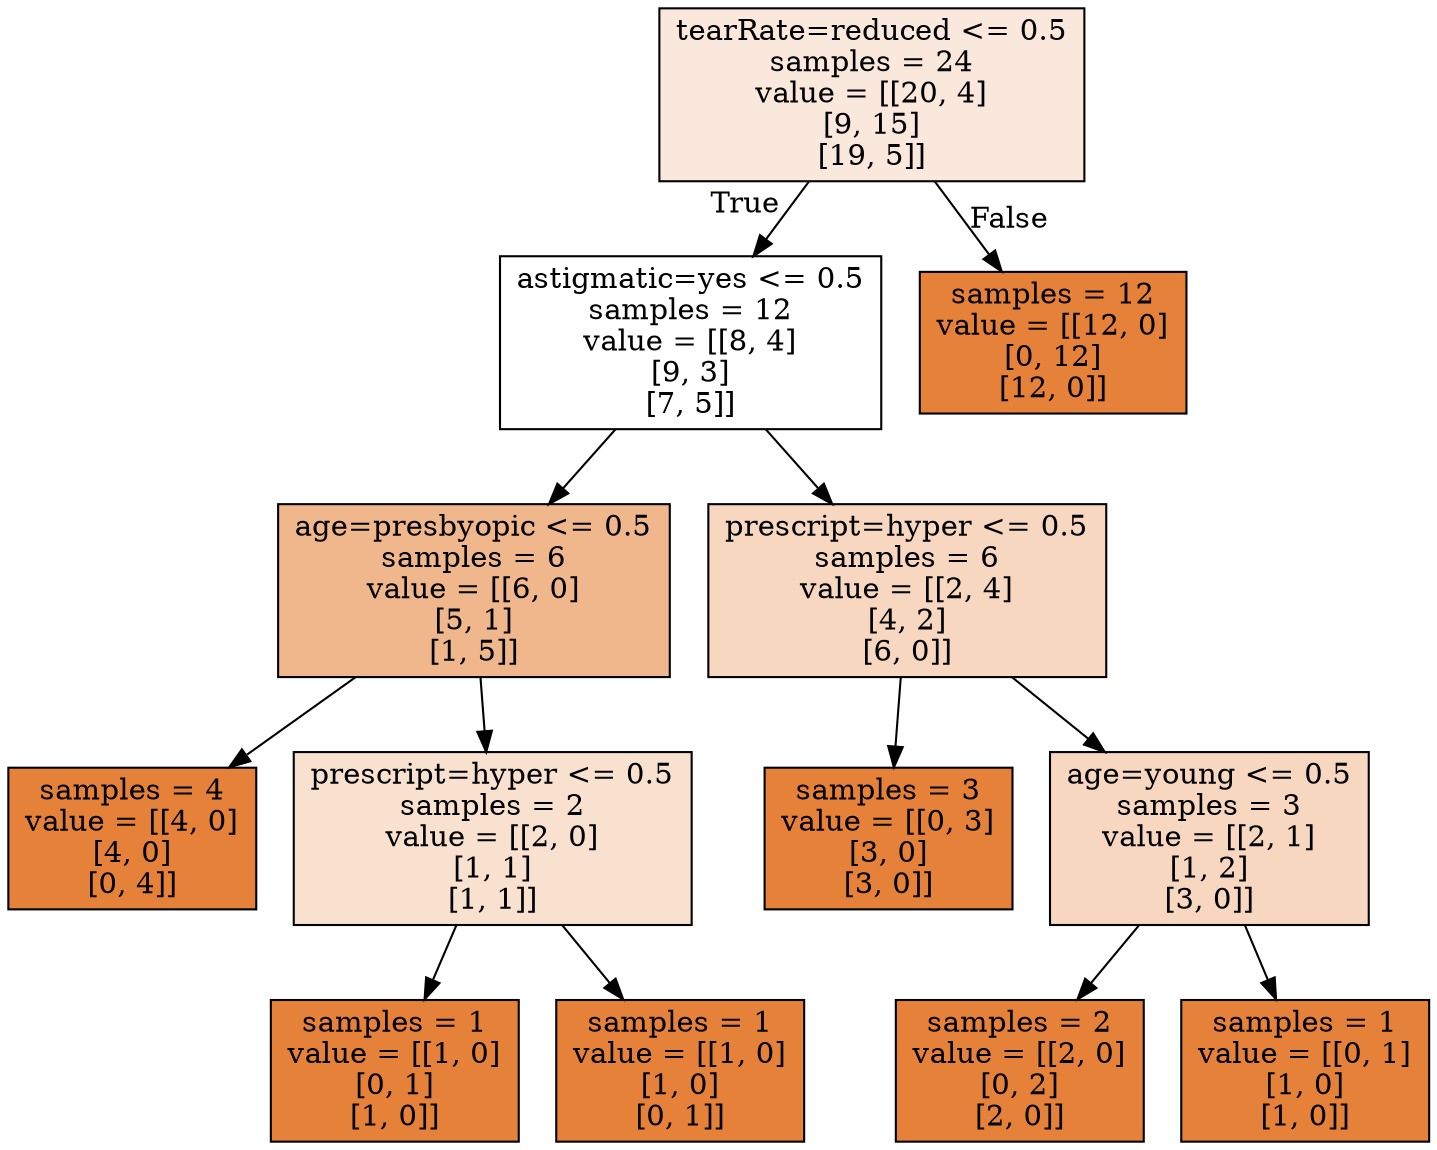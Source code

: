 digraph Tree {
node [shape=box, style="filled", color="black"] ;
0 [label="tearRate=reduced <= 0.5\nsamples = 24\nvalue = [[20, 4]\n[9, 15]\n[19, 5]]", fillcolor="#e581392d"] ;
1 [label="astigmatic=yes <= 0.5\nsamples = 12\nvalue = [[8, 4]\n[9, 3]\n[7, 5]]", fillcolor="#e5813900"] ;
0 -> 1 [labeldistance=2.5, labelangle=45, headlabel="True"] ;
2 [label="age=presbyopic <= 0.5\nsamples = 6\nvalue = [[6, 0]\n[5, 1]\n[1, 5]]", fillcolor="#e5813992"] ;
1 -> 2 ;
3 [label="samples = 4\nvalue = [[4, 0]\n[4, 0]\n[0, 4]]", fillcolor="#e58139ff"] ;
2 -> 3 ;
4 [label="prescript=hyper <= 0.5\nsamples = 2\nvalue = [[2, 0]\n[1, 1]\n[1, 1]]", fillcolor="#e581393c"] ;
2 -> 4 ;
5 [label="samples = 1\nvalue = [[1, 0]\n[0, 1]\n[1, 0]]", fillcolor="#e58139ff"] ;
4 -> 5 ;
6 [label="samples = 1\nvalue = [[1, 0]\n[1, 0]\n[0, 1]]", fillcolor="#e58139ff"] ;
4 -> 6 ;
7 [label="prescript=hyper <= 0.5\nsamples = 6\nvalue = [[2, 4]\n[4, 2]\n[6, 0]]", fillcolor="#e5813951"] ;
1 -> 7 ;
8 [label="samples = 3\nvalue = [[0, 3]\n[3, 0]\n[3, 0]]", fillcolor="#e58139ff"] ;
7 -> 8 ;
9 [label="age=young <= 0.5\nsamples = 3\nvalue = [[2, 1]\n[1, 2]\n[3, 0]]", fillcolor="#e5813951"] ;
7 -> 9 ;
10 [label="samples = 2\nvalue = [[2, 0]\n[0, 2]\n[2, 0]]", fillcolor="#e58139ff"] ;
9 -> 10 ;
11 [label="samples = 1\nvalue = [[0, 1]\n[1, 0]\n[1, 0]]", fillcolor="#e58139ff"] ;
9 -> 11 ;
12 [label="samples = 12\nvalue = [[12, 0]\n[0, 12]\n[12, 0]]", fillcolor="#e58139ff"] ;
0 -> 12 [labeldistance=2.5, labelangle=-45, headlabel="False"] ;
}